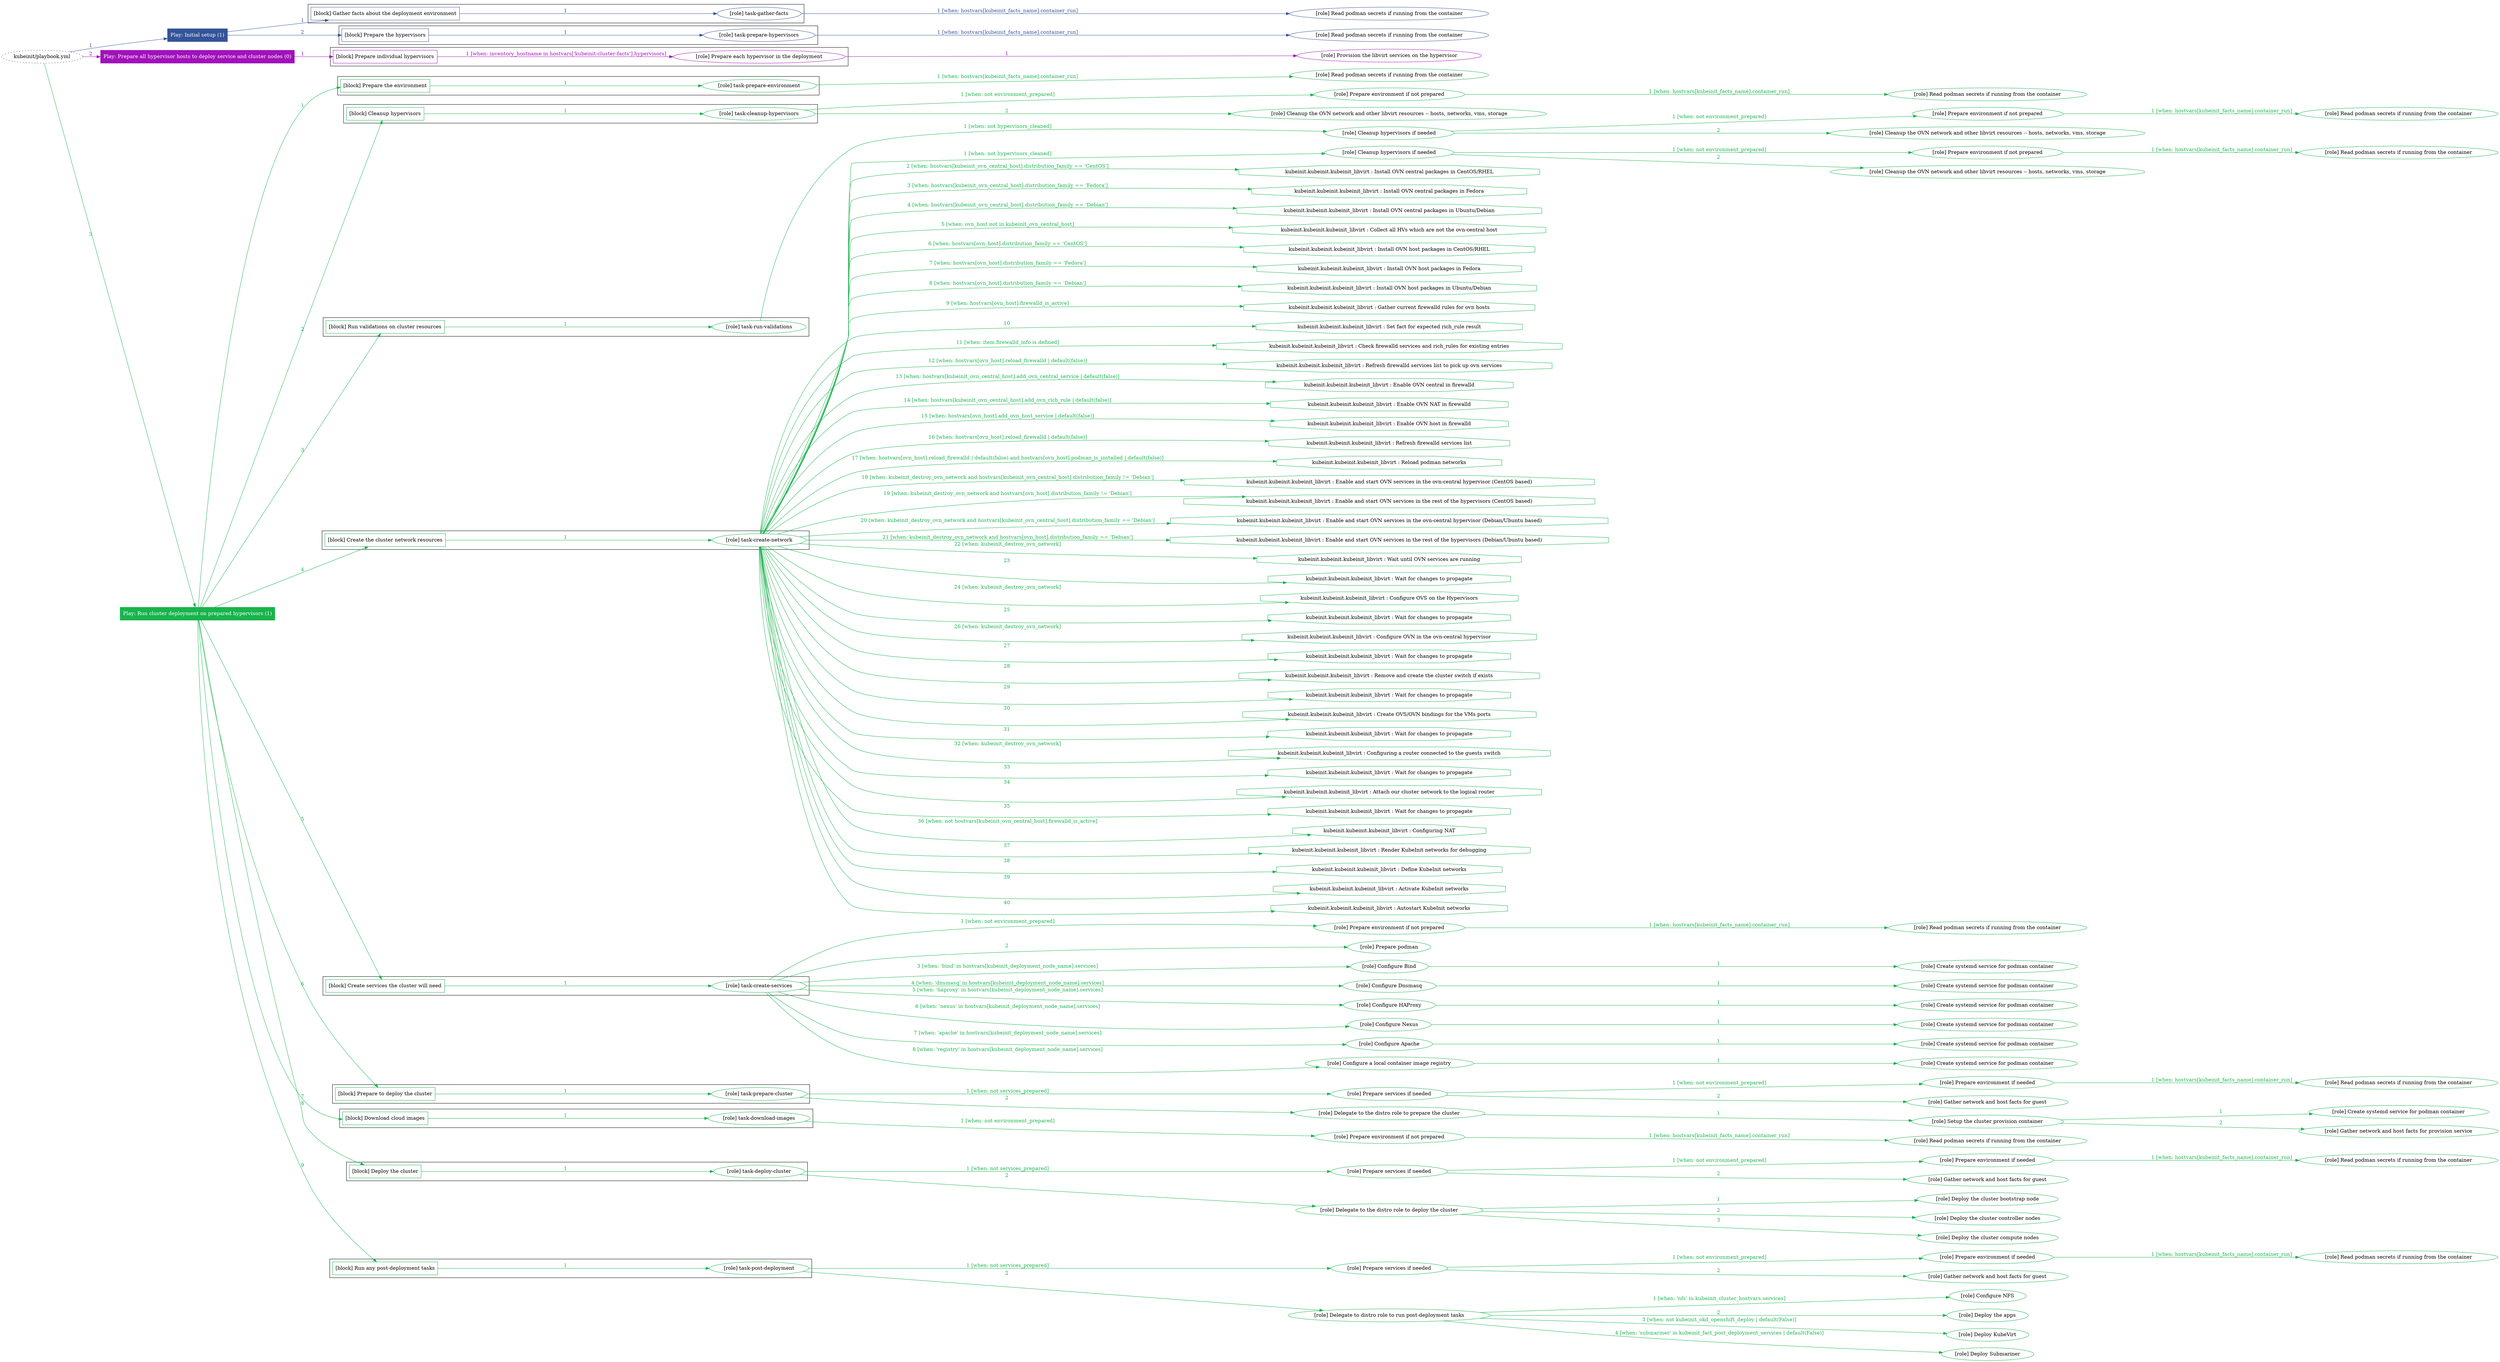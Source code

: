 digraph {
	graph [concentrate=true ordering=in rankdir=LR ratio=fill]
	edge [esep=5 sep=10]
	"kubeinit/playbook.yml" [id=root_node style=dotted]
	play_525cce23 [label="Play: Initial setup (1)" color="#345498" fontcolor="#ffffff" id=play_525cce23 shape=box style=filled tooltip=localhost]
	"kubeinit/playbook.yml" -> play_525cce23 [label="1 " color="#345498" fontcolor="#345498" id=edge_72352a7f labeltooltip="1 " tooltip="1 "]
	subgraph "Read podman secrets if running from the container" {
		role_bd49c0d7 [label="[role] Read podman secrets if running from the container" color="#345498" id=role_bd49c0d7 tooltip="Read podman secrets if running from the container"]
	}
	subgraph "task-gather-facts" {
		role_8d314b58 [label="[role] task-gather-facts" color="#345498" id=role_8d314b58 tooltip="task-gather-facts"]
		role_8d314b58 -> role_bd49c0d7 [label="1 [when: hostvars[kubeinit_facts_name].container_run]" color="#345498" fontcolor="#345498" id=edge_1aefca15 labeltooltip="1 [when: hostvars[kubeinit_facts_name].container_run]" tooltip="1 [when: hostvars[kubeinit_facts_name].container_run]"]
	}
	subgraph "Read podman secrets if running from the container" {
		role_81139a7f [label="[role] Read podman secrets if running from the container" color="#345498" id=role_81139a7f tooltip="Read podman secrets if running from the container"]
	}
	subgraph "task-prepare-hypervisors" {
		role_aabe633f [label="[role] task-prepare-hypervisors" color="#345498" id=role_aabe633f tooltip="task-prepare-hypervisors"]
		role_aabe633f -> role_81139a7f [label="1 [when: hostvars[kubeinit_facts_name].container_run]" color="#345498" fontcolor="#345498" id=edge_3b7934a7 labeltooltip="1 [when: hostvars[kubeinit_facts_name].container_run]" tooltip="1 [when: hostvars[kubeinit_facts_name].container_run]"]
	}
	subgraph "Play: Initial setup (1)" {
		play_525cce23 -> block_a3ddc29b [label=1 color="#345498" fontcolor="#345498" id=edge_fadf79fe labeltooltip=1 tooltip=1]
		subgraph cluster_block_a3ddc29b {
			block_a3ddc29b [label="[block] Gather facts about the deployment environment" color="#345498" id=block_a3ddc29b labeltooltip="Gather facts about the deployment environment" shape=box tooltip="Gather facts about the deployment environment"]
			block_a3ddc29b -> role_8d314b58 [label="1 " color="#345498" fontcolor="#345498" id=edge_49701035 labeltooltip="1 " tooltip="1 "]
		}
		play_525cce23 -> block_739f6bcc [label=2 color="#345498" fontcolor="#345498" id=edge_8db74b17 labeltooltip=2 tooltip=2]
		subgraph cluster_block_739f6bcc {
			block_739f6bcc [label="[block] Prepare the hypervisors" color="#345498" id=block_739f6bcc labeltooltip="Prepare the hypervisors" shape=box tooltip="Prepare the hypervisors"]
			block_739f6bcc -> role_aabe633f [label="1 " color="#345498" fontcolor="#345498" id=edge_f85ef5cb labeltooltip="1 " tooltip="1 "]
		}
	}
	play_47b4b34c [label="Play: Prepare all hypervisor hosts to deploy service and cluster nodes (0)" color="#a012ba" fontcolor="#ffffff" id=play_47b4b34c shape=box style=filled tooltip="Play: Prepare all hypervisor hosts to deploy service and cluster nodes (0)"]
	"kubeinit/playbook.yml" -> play_47b4b34c [label="2 " color="#a012ba" fontcolor="#a012ba" id=edge_94766b13 labeltooltip="2 " tooltip="2 "]
	subgraph "Provision the libvirt services on the hypervisor" {
		role_53ff555d [label="[role] Provision the libvirt services on the hypervisor" color="#a012ba" id=role_53ff555d tooltip="Provision the libvirt services on the hypervisor"]
	}
	subgraph "Prepare each hypervisor in the deployment" {
		role_2742c7de [label="[role] Prepare each hypervisor in the deployment" color="#a012ba" id=role_2742c7de tooltip="Prepare each hypervisor in the deployment"]
		role_2742c7de -> role_53ff555d [label="1 " color="#a012ba" fontcolor="#a012ba" id=edge_b25d3455 labeltooltip="1 " tooltip="1 "]
	}
	subgraph "Play: Prepare all hypervisor hosts to deploy service and cluster nodes (0)" {
		play_47b4b34c -> block_50418e05 [label=1 color="#a012ba" fontcolor="#a012ba" id=edge_6897ed36 labeltooltip=1 tooltip=1]
		subgraph cluster_block_50418e05 {
			block_50418e05 [label="[block] Prepare individual hypervisors" color="#a012ba" id=block_50418e05 labeltooltip="Prepare individual hypervisors" shape=box tooltip="Prepare individual hypervisors"]
			block_50418e05 -> role_2742c7de [label="1 [when: inventory_hostname in hostvars['kubeinit-cluster-facts'].hypervisors]" color="#a012ba" fontcolor="#a012ba" id=edge_0c7c64d6 labeltooltip="1 [when: inventory_hostname in hostvars['kubeinit-cluster-facts'].hypervisors]" tooltip="1 [when: inventory_hostname in hostvars['kubeinit-cluster-facts'].hypervisors]"]
		}
	}
	play_0baa2c85 [label="Play: Run cluster deployment on prepared hypervisors (1)" color="#19b34c" fontcolor="#ffffff" id=play_0baa2c85 shape=box style=filled tooltip=localhost]
	"kubeinit/playbook.yml" -> play_0baa2c85 [label="3 " color="#19b34c" fontcolor="#19b34c" id=edge_0affd53c labeltooltip="3 " tooltip="3 "]
	subgraph "Read podman secrets if running from the container" {
		role_aae78301 [label="[role] Read podman secrets if running from the container" color="#19b34c" id=role_aae78301 tooltip="Read podman secrets if running from the container"]
	}
	subgraph "task-prepare-environment" {
		role_813b547a [label="[role] task-prepare-environment" color="#19b34c" id=role_813b547a tooltip="task-prepare-environment"]
		role_813b547a -> role_aae78301 [label="1 [when: hostvars[kubeinit_facts_name].container_run]" color="#19b34c" fontcolor="#19b34c" id=edge_c059bca9 labeltooltip="1 [when: hostvars[kubeinit_facts_name].container_run]" tooltip="1 [when: hostvars[kubeinit_facts_name].container_run]"]
	}
	subgraph "Read podman secrets if running from the container" {
		role_eacae035 [label="[role] Read podman secrets if running from the container" color="#19b34c" id=role_eacae035 tooltip="Read podman secrets if running from the container"]
	}
	subgraph "Prepare environment if not prepared" {
		role_89bd0981 [label="[role] Prepare environment if not prepared" color="#19b34c" id=role_89bd0981 tooltip="Prepare environment if not prepared"]
		role_89bd0981 -> role_eacae035 [label="1 [when: hostvars[kubeinit_facts_name].container_run]" color="#19b34c" fontcolor="#19b34c" id=edge_4ecb603a labeltooltip="1 [when: hostvars[kubeinit_facts_name].container_run]" tooltip="1 [when: hostvars[kubeinit_facts_name].container_run]"]
	}
	subgraph "Cleanup the OVN network and other libvirt resources -- hosts, networks, vms, storage" {
		role_ccf81e7f [label="[role] Cleanup the OVN network and other libvirt resources -- hosts, networks, vms, storage" color="#19b34c" id=role_ccf81e7f tooltip="Cleanup the OVN network and other libvirt resources -- hosts, networks, vms, storage"]
	}
	subgraph "task-cleanup-hypervisors" {
		role_9ab0ff21 [label="[role] task-cleanup-hypervisors" color="#19b34c" id=role_9ab0ff21 tooltip="task-cleanup-hypervisors"]
		role_9ab0ff21 -> role_89bd0981 [label="1 [when: not environment_prepared]" color="#19b34c" fontcolor="#19b34c" id=edge_ae5a9173 labeltooltip="1 [when: not environment_prepared]" tooltip="1 [when: not environment_prepared]"]
		role_9ab0ff21 -> role_ccf81e7f [label="2 " color="#19b34c" fontcolor="#19b34c" id=edge_6f14ec27 labeltooltip="2 " tooltip="2 "]
	}
	subgraph "Read podman secrets if running from the container" {
		role_a1675d65 [label="[role] Read podman secrets if running from the container" color="#19b34c" id=role_a1675d65 tooltip="Read podman secrets if running from the container"]
	}
	subgraph "Prepare environment if not prepared" {
		role_54da64b5 [label="[role] Prepare environment if not prepared" color="#19b34c" id=role_54da64b5 tooltip="Prepare environment if not prepared"]
		role_54da64b5 -> role_a1675d65 [label="1 [when: hostvars[kubeinit_facts_name].container_run]" color="#19b34c" fontcolor="#19b34c" id=edge_eb2e65b1 labeltooltip="1 [when: hostvars[kubeinit_facts_name].container_run]" tooltip="1 [when: hostvars[kubeinit_facts_name].container_run]"]
	}
	subgraph "Cleanup the OVN network and other libvirt resources -- hosts, networks, vms, storage" {
		role_45af88e8 [label="[role] Cleanup the OVN network and other libvirt resources -- hosts, networks, vms, storage" color="#19b34c" id=role_45af88e8 tooltip="Cleanup the OVN network and other libvirt resources -- hosts, networks, vms, storage"]
	}
	subgraph "Cleanup hypervisors if needed" {
		role_d0f74663 [label="[role] Cleanup hypervisors if needed" color="#19b34c" id=role_d0f74663 tooltip="Cleanup hypervisors if needed"]
		role_d0f74663 -> role_54da64b5 [label="1 [when: not environment_prepared]" color="#19b34c" fontcolor="#19b34c" id=edge_a443a6ed labeltooltip="1 [when: not environment_prepared]" tooltip="1 [when: not environment_prepared]"]
		role_d0f74663 -> role_45af88e8 [label="2 " color="#19b34c" fontcolor="#19b34c" id=edge_c415829e labeltooltip="2 " tooltip="2 "]
	}
	subgraph "task-run-validations" {
		role_3978b5c6 [label="[role] task-run-validations" color="#19b34c" id=role_3978b5c6 tooltip="task-run-validations"]
		role_3978b5c6 -> role_d0f74663 [label="1 [when: not hypervisors_cleaned]" color="#19b34c" fontcolor="#19b34c" id=edge_96278ea7 labeltooltip="1 [when: not hypervisors_cleaned]" tooltip="1 [when: not hypervisors_cleaned]"]
	}
	subgraph "Read podman secrets if running from the container" {
		role_9e37a3f5 [label="[role] Read podman secrets if running from the container" color="#19b34c" id=role_9e37a3f5 tooltip="Read podman secrets if running from the container"]
	}
	subgraph "Prepare environment if not prepared" {
		role_905fe0a9 [label="[role] Prepare environment if not prepared" color="#19b34c" id=role_905fe0a9 tooltip="Prepare environment if not prepared"]
		role_905fe0a9 -> role_9e37a3f5 [label="1 [when: hostvars[kubeinit_facts_name].container_run]" color="#19b34c" fontcolor="#19b34c" id=edge_14f7f238 labeltooltip="1 [when: hostvars[kubeinit_facts_name].container_run]" tooltip="1 [when: hostvars[kubeinit_facts_name].container_run]"]
	}
	subgraph "Cleanup the OVN network and other libvirt resources -- hosts, networks, vms, storage" {
		role_819239e6 [label="[role] Cleanup the OVN network and other libvirt resources -- hosts, networks, vms, storage" color="#19b34c" id=role_819239e6 tooltip="Cleanup the OVN network and other libvirt resources -- hosts, networks, vms, storage"]
	}
	subgraph "Cleanup hypervisors if needed" {
		role_f7449ad1 [label="[role] Cleanup hypervisors if needed" color="#19b34c" id=role_f7449ad1 tooltip="Cleanup hypervisors if needed"]
		role_f7449ad1 -> role_905fe0a9 [label="1 [when: not environment_prepared]" color="#19b34c" fontcolor="#19b34c" id=edge_e8e87569 labeltooltip="1 [when: not environment_prepared]" tooltip="1 [when: not environment_prepared]"]
		role_f7449ad1 -> role_819239e6 [label="2 " color="#19b34c" fontcolor="#19b34c" id=edge_fa25d743 labeltooltip="2 " tooltip="2 "]
	}
	subgraph "task-create-network" {
		role_0d8ffae7 [label="[role] task-create-network" color="#19b34c" id=role_0d8ffae7 tooltip="task-create-network"]
		role_0d8ffae7 -> role_f7449ad1 [label="1 [when: not hypervisors_cleaned]" color="#19b34c" fontcolor="#19b34c" id=edge_505c4c56 labeltooltip="1 [when: not hypervisors_cleaned]" tooltip="1 [when: not hypervisors_cleaned]"]
		task_f145755b [label="kubeinit.kubeinit.kubeinit_libvirt : Install OVN central packages in CentOS/RHEL" color="#19b34c" id=task_f145755b shape=octagon tooltip="kubeinit.kubeinit.kubeinit_libvirt : Install OVN central packages in CentOS/RHEL"]
		role_0d8ffae7 -> task_f145755b [label="2 [when: hostvars[kubeinit_ovn_central_host].distribution_family == 'CentOS']" color="#19b34c" fontcolor="#19b34c" id=edge_7fbfc234 labeltooltip="2 [when: hostvars[kubeinit_ovn_central_host].distribution_family == 'CentOS']" tooltip="2 [when: hostvars[kubeinit_ovn_central_host].distribution_family == 'CentOS']"]
		task_55b869cd [label="kubeinit.kubeinit.kubeinit_libvirt : Install OVN central packages in Fedora" color="#19b34c" id=task_55b869cd shape=octagon tooltip="kubeinit.kubeinit.kubeinit_libvirt : Install OVN central packages in Fedora"]
		role_0d8ffae7 -> task_55b869cd [label="3 [when: hostvars[kubeinit_ovn_central_host].distribution_family == 'Fedora']" color="#19b34c" fontcolor="#19b34c" id=edge_9d12c025 labeltooltip="3 [when: hostvars[kubeinit_ovn_central_host].distribution_family == 'Fedora']" tooltip="3 [when: hostvars[kubeinit_ovn_central_host].distribution_family == 'Fedora']"]
		task_189c93f9 [label="kubeinit.kubeinit.kubeinit_libvirt : Install OVN central packages in Ubuntu/Debian" color="#19b34c" id=task_189c93f9 shape=octagon tooltip="kubeinit.kubeinit.kubeinit_libvirt : Install OVN central packages in Ubuntu/Debian"]
		role_0d8ffae7 -> task_189c93f9 [label="4 [when: hostvars[kubeinit_ovn_central_host].distribution_family == 'Debian']" color="#19b34c" fontcolor="#19b34c" id=edge_84c99f7d labeltooltip="4 [when: hostvars[kubeinit_ovn_central_host].distribution_family == 'Debian']" tooltip="4 [when: hostvars[kubeinit_ovn_central_host].distribution_family == 'Debian']"]
		task_d5bca08b [label="kubeinit.kubeinit.kubeinit_libvirt : Collect all HVs which are not the ovn-central host" color="#19b34c" id=task_d5bca08b shape=octagon tooltip="kubeinit.kubeinit.kubeinit_libvirt : Collect all HVs which are not the ovn-central host"]
		role_0d8ffae7 -> task_d5bca08b [label="5 [when: ovn_host not in kubeinit_ovn_central_host]" color="#19b34c" fontcolor="#19b34c" id=edge_ac3f9eb3 labeltooltip="5 [when: ovn_host not in kubeinit_ovn_central_host]" tooltip="5 [when: ovn_host not in kubeinit_ovn_central_host]"]
		task_be782f1c [label="kubeinit.kubeinit.kubeinit_libvirt : Install OVN host packages in CentOS/RHEL" color="#19b34c" id=task_be782f1c shape=octagon tooltip="kubeinit.kubeinit.kubeinit_libvirt : Install OVN host packages in CentOS/RHEL"]
		role_0d8ffae7 -> task_be782f1c [label="6 [when: hostvars[ovn_host].distribution_family == 'CentOS']" color="#19b34c" fontcolor="#19b34c" id=edge_1533a0ae labeltooltip="6 [when: hostvars[ovn_host].distribution_family == 'CentOS']" tooltip="6 [when: hostvars[ovn_host].distribution_family == 'CentOS']"]
		task_8b0de99c [label="kubeinit.kubeinit.kubeinit_libvirt : Install OVN host packages in Fedora" color="#19b34c" id=task_8b0de99c shape=octagon tooltip="kubeinit.kubeinit.kubeinit_libvirt : Install OVN host packages in Fedora"]
		role_0d8ffae7 -> task_8b0de99c [label="7 [when: hostvars[ovn_host].distribution_family == 'Fedora']" color="#19b34c" fontcolor="#19b34c" id=edge_ad34bc76 labeltooltip="7 [when: hostvars[ovn_host].distribution_family == 'Fedora']" tooltip="7 [when: hostvars[ovn_host].distribution_family == 'Fedora']"]
		task_f904aae9 [label="kubeinit.kubeinit.kubeinit_libvirt : Install OVN host packages in Ubuntu/Debian" color="#19b34c" id=task_f904aae9 shape=octagon tooltip="kubeinit.kubeinit.kubeinit_libvirt : Install OVN host packages in Ubuntu/Debian"]
		role_0d8ffae7 -> task_f904aae9 [label="8 [when: hostvars[ovn_host].distribution_family == 'Debian']" color="#19b34c" fontcolor="#19b34c" id=edge_32ea4c7b labeltooltip="8 [when: hostvars[ovn_host].distribution_family == 'Debian']" tooltip="8 [when: hostvars[ovn_host].distribution_family == 'Debian']"]
		task_01b37a34 [label="kubeinit.kubeinit.kubeinit_libvirt : Gather current firewalld rules for ovn hosts" color="#19b34c" id=task_01b37a34 shape=octagon tooltip="kubeinit.kubeinit.kubeinit_libvirt : Gather current firewalld rules for ovn hosts"]
		role_0d8ffae7 -> task_01b37a34 [label="9 [when: hostvars[ovn_host].firewalld_is_active]" color="#19b34c" fontcolor="#19b34c" id=edge_de0a8c8e labeltooltip="9 [when: hostvars[ovn_host].firewalld_is_active]" tooltip="9 [when: hostvars[ovn_host].firewalld_is_active]"]
		task_2d54d3ce [label="kubeinit.kubeinit.kubeinit_libvirt : Set fact for expected rich_rule result" color="#19b34c" id=task_2d54d3ce shape=octagon tooltip="kubeinit.kubeinit.kubeinit_libvirt : Set fact for expected rich_rule result"]
		role_0d8ffae7 -> task_2d54d3ce [label="10 " color="#19b34c" fontcolor="#19b34c" id=edge_1395565f labeltooltip="10 " tooltip="10 "]
		task_f0c52bf0 [label="kubeinit.kubeinit.kubeinit_libvirt : Check firewalld services and rich_rules for existing entries" color="#19b34c" id=task_f0c52bf0 shape=octagon tooltip="kubeinit.kubeinit.kubeinit_libvirt : Check firewalld services and rich_rules for existing entries"]
		role_0d8ffae7 -> task_f0c52bf0 [label="11 [when: item.firewalld_info is defined]" color="#19b34c" fontcolor="#19b34c" id=edge_291cd3bd labeltooltip="11 [when: item.firewalld_info is defined]" tooltip="11 [when: item.firewalld_info is defined]"]
		task_db82b65d [label="kubeinit.kubeinit.kubeinit_libvirt : Refresh firewalld services list to pick up ovn services" color="#19b34c" id=task_db82b65d shape=octagon tooltip="kubeinit.kubeinit.kubeinit_libvirt : Refresh firewalld services list to pick up ovn services"]
		role_0d8ffae7 -> task_db82b65d [label="12 [when: hostvars[ovn_host].reload_firewalld | default(false)]" color="#19b34c" fontcolor="#19b34c" id=edge_27af2876 labeltooltip="12 [when: hostvars[ovn_host].reload_firewalld | default(false)]" tooltip="12 [when: hostvars[ovn_host].reload_firewalld | default(false)]"]
		task_a533f8cb [label="kubeinit.kubeinit.kubeinit_libvirt : Enable OVN central in firewalld" color="#19b34c" id=task_a533f8cb shape=octagon tooltip="kubeinit.kubeinit.kubeinit_libvirt : Enable OVN central in firewalld"]
		role_0d8ffae7 -> task_a533f8cb [label="13 [when: hostvars[kubeinit_ovn_central_host].add_ovn_central_service | default(false)]" color="#19b34c" fontcolor="#19b34c" id=edge_4815bccc labeltooltip="13 [when: hostvars[kubeinit_ovn_central_host].add_ovn_central_service | default(false)]" tooltip="13 [when: hostvars[kubeinit_ovn_central_host].add_ovn_central_service | default(false)]"]
		task_c1358cf0 [label="kubeinit.kubeinit.kubeinit_libvirt : Enable OVN NAT in firewalld" color="#19b34c" id=task_c1358cf0 shape=octagon tooltip="kubeinit.kubeinit.kubeinit_libvirt : Enable OVN NAT in firewalld"]
		role_0d8ffae7 -> task_c1358cf0 [label="14 [when: hostvars[kubeinit_ovn_central_host].add_ovn_rich_rule | default(false)]" color="#19b34c" fontcolor="#19b34c" id=edge_eada0c2b labeltooltip="14 [when: hostvars[kubeinit_ovn_central_host].add_ovn_rich_rule | default(false)]" tooltip="14 [when: hostvars[kubeinit_ovn_central_host].add_ovn_rich_rule | default(false)]"]
		task_fe2c2101 [label="kubeinit.kubeinit.kubeinit_libvirt : Enable OVN host in firewalld" color="#19b34c" id=task_fe2c2101 shape=octagon tooltip="kubeinit.kubeinit.kubeinit_libvirt : Enable OVN host in firewalld"]
		role_0d8ffae7 -> task_fe2c2101 [label="15 [when: hostvars[ovn_host].add_ovn_host_service | default(false)]" color="#19b34c" fontcolor="#19b34c" id=edge_466dd460 labeltooltip="15 [when: hostvars[ovn_host].add_ovn_host_service | default(false)]" tooltip="15 [when: hostvars[ovn_host].add_ovn_host_service | default(false)]"]
		task_6ef4a1d0 [label="kubeinit.kubeinit.kubeinit_libvirt : Refresh firewalld services list" color="#19b34c" id=task_6ef4a1d0 shape=octagon tooltip="kubeinit.kubeinit.kubeinit_libvirt : Refresh firewalld services list"]
		role_0d8ffae7 -> task_6ef4a1d0 [label="16 [when: hostvars[ovn_host].reload_firewalld | default(false)]" color="#19b34c" fontcolor="#19b34c" id=edge_e421aba4 labeltooltip="16 [when: hostvars[ovn_host].reload_firewalld | default(false)]" tooltip="16 [when: hostvars[ovn_host].reload_firewalld | default(false)]"]
		task_9bd7a321 [label="kubeinit.kubeinit.kubeinit_libvirt : Reload podman networks" color="#19b34c" id=task_9bd7a321 shape=octagon tooltip="kubeinit.kubeinit.kubeinit_libvirt : Reload podman networks"]
		role_0d8ffae7 -> task_9bd7a321 [label="17 [when: hostvars[ovn_host].reload_firewalld | default(false) and hostvars[ovn_host].podman_is_installed | default(false)]" color="#19b34c" fontcolor="#19b34c" id=edge_a2e0a8ce labeltooltip="17 [when: hostvars[ovn_host].reload_firewalld | default(false) and hostvars[ovn_host].podman_is_installed | default(false)]" tooltip="17 [when: hostvars[ovn_host].reload_firewalld | default(false) and hostvars[ovn_host].podman_is_installed | default(false)]"]
		task_26b5926e [label="kubeinit.kubeinit.kubeinit_libvirt : Enable and start OVN services in the ovn-central hypervisor (CentOS based)" color="#19b34c" id=task_26b5926e shape=octagon tooltip="kubeinit.kubeinit.kubeinit_libvirt : Enable and start OVN services in the ovn-central hypervisor (CentOS based)"]
		role_0d8ffae7 -> task_26b5926e [label="18 [when: kubeinit_destroy_ovn_network and hostvars[kubeinit_ovn_central_host].distribution_family != 'Debian']" color="#19b34c" fontcolor="#19b34c" id=edge_89861e5f labeltooltip="18 [when: kubeinit_destroy_ovn_network and hostvars[kubeinit_ovn_central_host].distribution_family != 'Debian']" tooltip="18 [when: kubeinit_destroy_ovn_network and hostvars[kubeinit_ovn_central_host].distribution_family != 'Debian']"]
		task_ce33e614 [label="kubeinit.kubeinit.kubeinit_libvirt : Enable and start OVN services in the rest of the hypervisors (CentOS based)" color="#19b34c" id=task_ce33e614 shape=octagon tooltip="kubeinit.kubeinit.kubeinit_libvirt : Enable and start OVN services in the rest of the hypervisors (CentOS based)"]
		role_0d8ffae7 -> task_ce33e614 [label="19 [when: kubeinit_destroy_ovn_network and hostvars[ovn_host].distribution_family != 'Debian']" color="#19b34c" fontcolor="#19b34c" id=edge_5bea5ea4 labeltooltip="19 [when: kubeinit_destroy_ovn_network and hostvars[ovn_host].distribution_family != 'Debian']" tooltip="19 [when: kubeinit_destroy_ovn_network and hostvars[ovn_host].distribution_family != 'Debian']"]
		task_f8a6e251 [label="kubeinit.kubeinit.kubeinit_libvirt : Enable and start OVN services in the ovn-central hypervisor (Debian/Ubuntu based)" color="#19b34c" id=task_f8a6e251 shape=octagon tooltip="kubeinit.kubeinit.kubeinit_libvirt : Enable and start OVN services in the ovn-central hypervisor (Debian/Ubuntu based)"]
		role_0d8ffae7 -> task_f8a6e251 [label="20 [when: kubeinit_destroy_ovn_network and hostvars[kubeinit_ovn_central_host].distribution_family == 'Debian']" color="#19b34c" fontcolor="#19b34c" id=edge_158ab40b labeltooltip="20 [when: kubeinit_destroy_ovn_network and hostvars[kubeinit_ovn_central_host].distribution_family == 'Debian']" tooltip="20 [when: kubeinit_destroy_ovn_network and hostvars[kubeinit_ovn_central_host].distribution_family == 'Debian']"]
		task_8c6e5194 [label="kubeinit.kubeinit.kubeinit_libvirt : Enable and start OVN services in the rest of the hypervisors (Debian/Ubuntu based)" color="#19b34c" id=task_8c6e5194 shape=octagon tooltip="kubeinit.kubeinit.kubeinit_libvirt : Enable and start OVN services in the rest of the hypervisors (Debian/Ubuntu based)"]
		role_0d8ffae7 -> task_8c6e5194 [label="21 [when: kubeinit_destroy_ovn_network and hostvars[ovn_host].distribution_family == 'Debian']" color="#19b34c" fontcolor="#19b34c" id=edge_00a1d3fe labeltooltip="21 [when: kubeinit_destroy_ovn_network and hostvars[ovn_host].distribution_family == 'Debian']" tooltip="21 [when: kubeinit_destroy_ovn_network and hostvars[ovn_host].distribution_family == 'Debian']"]
		task_e353ee25 [label="kubeinit.kubeinit.kubeinit_libvirt : Wait until OVN services are running" color="#19b34c" id=task_e353ee25 shape=octagon tooltip="kubeinit.kubeinit.kubeinit_libvirt : Wait until OVN services are running"]
		role_0d8ffae7 -> task_e353ee25 [label="22 [when: kubeinit_destroy_ovn_network]" color="#19b34c" fontcolor="#19b34c" id=edge_3a0f17a4 labeltooltip="22 [when: kubeinit_destroy_ovn_network]" tooltip="22 [when: kubeinit_destroy_ovn_network]"]
		task_7dd39800 [label="kubeinit.kubeinit.kubeinit_libvirt : Wait for changes to propagate" color="#19b34c" id=task_7dd39800 shape=octagon tooltip="kubeinit.kubeinit.kubeinit_libvirt : Wait for changes to propagate"]
		role_0d8ffae7 -> task_7dd39800 [label="23 " color="#19b34c" fontcolor="#19b34c" id=edge_e12c2311 labeltooltip="23 " tooltip="23 "]
		task_04a330c3 [label="kubeinit.kubeinit.kubeinit_libvirt : Configure OVS on the Hypervisors" color="#19b34c" id=task_04a330c3 shape=octagon tooltip="kubeinit.kubeinit.kubeinit_libvirt : Configure OVS on the Hypervisors"]
		role_0d8ffae7 -> task_04a330c3 [label="24 [when: kubeinit_destroy_ovn_network]" color="#19b34c" fontcolor="#19b34c" id=edge_a8b17d95 labeltooltip="24 [when: kubeinit_destroy_ovn_network]" tooltip="24 [when: kubeinit_destroy_ovn_network]"]
		task_3ec6ef72 [label="kubeinit.kubeinit.kubeinit_libvirt : Wait for changes to propagate" color="#19b34c" id=task_3ec6ef72 shape=octagon tooltip="kubeinit.kubeinit.kubeinit_libvirt : Wait for changes to propagate"]
		role_0d8ffae7 -> task_3ec6ef72 [label="25 " color="#19b34c" fontcolor="#19b34c" id=edge_15c91c88 labeltooltip="25 " tooltip="25 "]
		task_de606a9a [label="kubeinit.kubeinit.kubeinit_libvirt : Configure OVN in the ovn-central hypervisor" color="#19b34c" id=task_de606a9a shape=octagon tooltip="kubeinit.kubeinit.kubeinit_libvirt : Configure OVN in the ovn-central hypervisor"]
		role_0d8ffae7 -> task_de606a9a [label="26 [when: kubeinit_destroy_ovn_network]" color="#19b34c" fontcolor="#19b34c" id=edge_2af63888 labeltooltip="26 [when: kubeinit_destroy_ovn_network]" tooltip="26 [when: kubeinit_destroy_ovn_network]"]
		task_10a45725 [label="kubeinit.kubeinit.kubeinit_libvirt : Wait for changes to propagate" color="#19b34c" id=task_10a45725 shape=octagon tooltip="kubeinit.kubeinit.kubeinit_libvirt : Wait for changes to propagate"]
		role_0d8ffae7 -> task_10a45725 [label="27 " color="#19b34c" fontcolor="#19b34c" id=edge_2f5c46ea labeltooltip="27 " tooltip="27 "]
		task_d0874baf [label="kubeinit.kubeinit.kubeinit_libvirt : Remove and create the cluster switch if exists" color="#19b34c" id=task_d0874baf shape=octagon tooltip="kubeinit.kubeinit.kubeinit_libvirt : Remove and create the cluster switch if exists"]
		role_0d8ffae7 -> task_d0874baf [label="28 " color="#19b34c" fontcolor="#19b34c" id=edge_88387968 labeltooltip="28 " tooltip="28 "]
		task_befab2be [label="kubeinit.kubeinit.kubeinit_libvirt : Wait for changes to propagate" color="#19b34c" id=task_befab2be shape=octagon tooltip="kubeinit.kubeinit.kubeinit_libvirt : Wait for changes to propagate"]
		role_0d8ffae7 -> task_befab2be [label="29 " color="#19b34c" fontcolor="#19b34c" id=edge_f2f3dcce labeltooltip="29 " tooltip="29 "]
		task_e7c90fe6 [label="kubeinit.kubeinit.kubeinit_libvirt : Create OVS/OVN bindings for the VMs ports" color="#19b34c" id=task_e7c90fe6 shape=octagon tooltip="kubeinit.kubeinit.kubeinit_libvirt : Create OVS/OVN bindings for the VMs ports"]
		role_0d8ffae7 -> task_e7c90fe6 [label="30 " color="#19b34c" fontcolor="#19b34c" id=edge_f58dbf53 labeltooltip="30 " tooltip="30 "]
		task_ee7237c2 [label="kubeinit.kubeinit.kubeinit_libvirt : Wait for changes to propagate" color="#19b34c" id=task_ee7237c2 shape=octagon tooltip="kubeinit.kubeinit.kubeinit_libvirt : Wait for changes to propagate"]
		role_0d8ffae7 -> task_ee7237c2 [label="31 " color="#19b34c" fontcolor="#19b34c" id=edge_36c0ffa0 labeltooltip="31 " tooltip="31 "]
		task_4cc2eb55 [label="kubeinit.kubeinit.kubeinit_libvirt : Configuring a router connected to the guests switch" color="#19b34c" id=task_4cc2eb55 shape=octagon tooltip="kubeinit.kubeinit.kubeinit_libvirt : Configuring a router connected to the guests switch"]
		role_0d8ffae7 -> task_4cc2eb55 [label="32 [when: kubeinit_destroy_ovn_network]" color="#19b34c" fontcolor="#19b34c" id=edge_8b134808 labeltooltip="32 [when: kubeinit_destroy_ovn_network]" tooltip="32 [when: kubeinit_destroy_ovn_network]"]
		task_6a5655e8 [label="kubeinit.kubeinit.kubeinit_libvirt : Wait for changes to propagate" color="#19b34c" id=task_6a5655e8 shape=octagon tooltip="kubeinit.kubeinit.kubeinit_libvirt : Wait for changes to propagate"]
		role_0d8ffae7 -> task_6a5655e8 [label="33 " color="#19b34c" fontcolor="#19b34c" id=edge_cd364e0d labeltooltip="33 " tooltip="33 "]
		task_ad5ef19a [label="kubeinit.kubeinit.kubeinit_libvirt : Attach our cluster network to the logical router" color="#19b34c" id=task_ad5ef19a shape=octagon tooltip="kubeinit.kubeinit.kubeinit_libvirt : Attach our cluster network to the logical router"]
		role_0d8ffae7 -> task_ad5ef19a [label="34 " color="#19b34c" fontcolor="#19b34c" id=edge_f66fef04 labeltooltip="34 " tooltip="34 "]
		task_ee1f9073 [label="kubeinit.kubeinit.kubeinit_libvirt : Wait for changes to propagate" color="#19b34c" id=task_ee1f9073 shape=octagon tooltip="kubeinit.kubeinit.kubeinit_libvirt : Wait for changes to propagate"]
		role_0d8ffae7 -> task_ee1f9073 [label="35 " color="#19b34c" fontcolor="#19b34c" id=edge_461b7bcd labeltooltip="35 " tooltip="35 "]
		task_cf32996b [label="kubeinit.kubeinit.kubeinit_libvirt : Configuring NAT" color="#19b34c" id=task_cf32996b shape=octagon tooltip="kubeinit.kubeinit.kubeinit_libvirt : Configuring NAT"]
		role_0d8ffae7 -> task_cf32996b [label="36 [when: not hostvars[kubeinit_ovn_central_host].firewalld_is_active]" color="#19b34c" fontcolor="#19b34c" id=edge_f5efdfe0 labeltooltip="36 [when: not hostvars[kubeinit_ovn_central_host].firewalld_is_active]" tooltip="36 [when: not hostvars[kubeinit_ovn_central_host].firewalld_is_active]"]
		task_93958e23 [label="kubeinit.kubeinit.kubeinit_libvirt : Render KubeInit networks for debugging" color="#19b34c" id=task_93958e23 shape=octagon tooltip="kubeinit.kubeinit.kubeinit_libvirt : Render KubeInit networks for debugging"]
		role_0d8ffae7 -> task_93958e23 [label="37 " color="#19b34c" fontcolor="#19b34c" id=edge_ff37c581 labeltooltip="37 " tooltip="37 "]
		task_8572825f [label="kubeinit.kubeinit.kubeinit_libvirt : Define KubeInit networks" color="#19b34c" id=task_8572825f shape=octagon tooltip="kubeinit.kubeinit.kubeinit_libvirt : Define KubeInit networks"]
		role_0d8ffae7 -> task_8572825f [label="38 " color="#19b34c" fontcolor="#19b34c" id=edge_9de5f741 labeltooltip="38 " tooltip="38 "]
		task_217a71f4 [label="kubeinit.kubeinit.kubeinit_libvirt : Activate KubeInit networks" color="#19b34c" id=task_217a71f4 shape=octagon tooltip="kubeinit.kubeinit.kubeinit_libvirt : Activate KubeInit networks"]
		role_0d8ffae7 -> task_217a71f4 [label="39 " color="#19b34c" fontcolor="#19b34c" id=edge_b5a50aae labeltooltip="39 " tooltip="39 "]
		task_9eb830f0 [label="kubeinit.kubeinit.kubeinit_libvirt : Autostart KubeInit networks" color="#19b34c" id=task_9eb830f0 shape=octagon tooltip="kubeinit.kubeinit.kubeinit_libvirt : Autostart KubeInit networks"]
		role_0d8ffae7 -> task_9eb830f0 [label="40 " color="#19b34c" fontcolor="#19b34c" id=edge_273431c0 labeltooltip="40 " tooltip="40 "]
	}
	subgraph "Read podman secrets if running from the container" {
		role_9f22f4e8 [label="[role] Read podman secrets if running from the container" color="#19b34c" id=role_9f22f4e8 tooltip="Read podman secrets if running from the container"]
	}
	subgraph "Prepare environment if not prepared" {
		role_75a2f974 [label="[role] Prepare environment if not prepared" color="#19b34c" id=role_75a2f974 tooltip="Prepare environment if not prepared"]
		role_75a2f974 -> role_9f22f4e8 [label="1 [when: hostvars[kubeinit_facts_name].container_run]" color="#19b34c" fontcolor="#19b34c" id=edge_deb60c12 labeltooltip="1 [when: hostvars[kubeinit_facts_name].container_run]" tooltip="1 [when: hostvars[kubeinit_facts_name].container_run]"]
	}
	subgraph "Prepare podman" {
		role_206c9b91 [label="[role] Prepare podman" color="#19b34c" id=role_206c9b91 tooltip="Prepare podman"]
	}
	subgraph "Create systemd service for podman container" {
		role_f4dbb037 [label="[role] Create systemd service for podman container" color="#19b34c" id=role_f4dbb037 tooltip="Create systemd service for podman container"]
	}
	subgraph "Configure Bind" {
		role_dca2ee73 [label="[role] Configure Bind" color="#19b34c" id=role_dca2ee73 tooltip="Configure Bind"]
		role_dca2ee73 -> role_f4dbb037 [label="1 " color="#19b34c" fontcolor="#19b34c" id=edge_4ce420f7 labeltooltip="1 " tooltip="1 "]
	}
	subgraph "Create systemd service for podman container" {
		role_fa0517f8 [label="[role] Create systemd service for podman container" color="#19b34c" id=role_fa0517f8 tooltip="Create systemd service for podman container"]
	}
	subgraph "Configure Dnsmasq" {
		role_e5c30cb0 [label="[role] Configure Dnsmasq" color="#19b34c" id=role_e5c30cb0 tooltip="Configure Dnsmasq"]
		role_e5c30cb0 -> role_fa0517f8 [label="1 " color="#19b34c" fontcolor="#19b34c" id=edge_1b168eaf labeltooltip="1 " tooltip="1 "]
	}
	subgraph "Create systemd service for podman container" {
		role_c9accb7e [label="[role] Create systemd service for podman container" color="#19b34c" id=role_c9accb7e tooltip="Create systemd service for podman container"]
	}
	subgraph "Configure HAProxy" {
		role_4a3786f6 [label="[role] Configure HAProxy" color="#19b34c" id=role_4a3786f6 tooltip="Configure HAProxy"]
		role_4a3786f6 -> role_c9accb7e [label="1 " color="#19b34c" fontcolor="#19b34c" id=edge_9776d0c3 labeltooltip="1 " tooltip="1 "]
	}
	subgraph "Create systemd service for podman container" {
		role_68777b9f [label="[role] Create systemd service for podman container" color="#19b34c" id=role_68777b9f tooltip="Create systemd service for podman container"]
	}
	subgraph "Configure Nexus" {
		role_0c848de4 [label="[role] Configure Nexus" color="#19b34c" id=role_0c848de4 tooltip="Configure Nexus"]
		role_0c848de4 -> role_68777b9f [label="1 " color="#19b34c" fontcolor="#19b34c" id=edge_9030307a labeltooltip="1 " tooltip="1 "]
	}
	subgraph "Create systemd service for podman container" {
		role_4dad647e [label="[role] Create systemd service for podman container" color="#19b34c" id=role_4dad647e tooltip="Create systemd service for podman container"]
	}
	subgraph "Configure Apache" {
		role_3af01774 [label="[role] Configure Apache" color="#19b34c" id=role_3af01774 tooltip="Configure Apache"]
		role_3af01774 -> role_4dad647e [label="1 " color="#19b34c" fontcolor="#19b34c" id=edge_2f3411ce labeltooltip="1 " tooltip="1 "]
	}
	subgraph "Create systemd service for podman container" {
		role_86cc9700 [label="[role] Create systemd service for podman container" color="#19b34c" id=role_86cc9700 tooltip="Create systemd service for podman container"]
	}
	subgraph "Configure a local container image registry" {
		role_ba744035 [label="[role] Configure a local container image registry" color="#19b34c" id=role_ba744035 tooltip="Configure a local container image registry"]
		role_ba744035 -> role_86cc9700 [label="1 " color="#19b34c" fontcolor="#19b34c" id=edge_c69ba51f labeltooltip="1 " tooltip="1 "]
	}
	subgraph "task-create-services" {
		role_5d46eebc [label="[role] task-create-services" color="#19b34c" id=role_5d46eebc tooltip="task-create-services"]
		role_5d46eebc -> role_75a2f974 [label="1 [when: not environment_prepared]" color="#19b34c" fontcolor="#19b34c" id=edge_87949543 labeltooltip="1 [when: not environment_prepared]" tooltip="1 [when: not environment_prepared]"]
		role_5d46eebc -> role_206c9b91 [label="2 " color="#19b34c" fontcolor="#19b34c" id=edge_b633b444 labeltooltip="2 " tooltip="2 "]
		role_5d46eebc -> role_dca2ee73 [label="3 [when: 'bind' in hostvars[kubeinit_deployment_node_name].services]" color="#19b34c" fontcolor="#19b34c" id=edge_55194e02 labeltooltip="3 [when: 'bind' in hostvars[kubeinit_deployment_node_name].services]" tooltip="3 [when: 'bind' in hostvars[kubeinit_deployment_node_name].services]"]
		role_5d46eebc -> role_e5c30cb0 [label="4 [when: 'dnsmasq' in hostvars[kubeinit_deployment_node_name].services]" color="#19b34c" fontcolor="#19b34c" id=edge_9cc9080c labeltooltip="4 [when: 'dnsmasq' in hostvars[kubeinit_deployment_node_name].services]" tooltip="4 [when: 'dnsmasq' in hostvars[kubeinit_deployment_node_name].services]"]
		role_5d46eebc -> role_4a3786f6 [label="5 [when: 'haproxy' in hostvars[kubeinit_deployment_node_name].services]" color="#19b34c" fontcolor="#19b34c" id=edge_90847df8 labeltooltip="5 [when: 'haproxy' in hostvars[kubeinit_deployment_node_name].services]" tooltip="5 [when: 'haproxy' in hostvars[kubeinit_deployment_node_name].services]"]
		role_5d46eebc -> role_0c848de4 [label="6 [when: 'nexus' in hostvars[kubeinit_deployment_node_name].services]" color="#19b34c" fontcolor="#19b34c" id=edge_bcdc2e6b labeltooltip="6 [when: 'nexus' in hostvars[kubeinit_deployment_node_name].services]" tooltip="6 [when: 'nexus' in hostvars[kubeinit_deployment_node_name].services]"]
		role_5d46eebc -> role_3af01774 [label="7 [when: 'apache' in hostvars[kubeinit_deployment_node_name].services]" color="#19b34c" fontcolor="#19b34c" id=edge_d5502eb5 labeltooltip="7 [when: 'apache' in hostvars[kubeinit_deployment_node_name].services]" tooltip="7 [when: 'apache' in hostvars[kubeinit_deployment_node_name].services]"]
		role_5d46eebc -> role_ba744035 [label="8 [when: 'registry' in hostvars[kubeinit_deployment_node_name].services]" color="#19b34c" fontcolor="#19b34c" id=edge_92e85f49 labeltooltip="8 [when: 'registry' in hostvars[kubeinit_deployment_node_name].services]" tooltip="8 [when: 'registry' in hostvars[kubeinit_deployment_node_name].services]"]
	}
	subgraph "Read podman secrets if running from the container" {
		role_fc32335d [label="[role] Read podman secrets if running from the container" color="#19b34c" id=role_fc32335d tooltip="Read podman secrets if running from the container"]
	}
	subgraph "Prepare environment if needed" {
		role_62420354 [label="[role] Prepare environment if needed" color="#19b34c" id=role_62420354 tooltip="Prepare environment if needed"]
		role_62420354 -> role_fc32335d [label="1 [when: hostvars[kubeinit_facts_name].container_run]" color="#19b34c" fontcolor="#19b34c" id=edge_93bfbecd labeltooltip="1 [when: hostvars[kubeinit_facts_name].container_run]" tooltip="1 [when: hostvars[kubeinit_facts_name].container_run]"]
	}
	subgraph "Gather network and host facts for guest" {
		role_e4404c8e [label="[role] Gather network and host facts for guest" color="#19b34c" id=role_e4404c8e tooltip="Gather network and host facts for guest"]
	}
	subgraph "Prepare services if needed" {
		role_90e59d30 [label="[role] Prepare services if needed" color="#19b34c" id=role_90e59d30 tooltip="Prepare services if needed"]
		role_90e59d30 -> role_62420354 [label="1 [when: not environment_prepared]" color="#19b34c" fontcolor="#19b34c" id=edge_8bb0b5aa labeltooltip="1 [when: not environment_prepared]" tooltip="1 [when: not environment_prepared]"]
		role_90e59d30 -> role_e4404c8e [label="2 " color="#19b34c" fontcolor="#19b34c" id=edge_947a8f9b labeltooltip="2 " tooltip="2 "]
	}
	subgraph "Create systemd service for podman container" {
		role_59541912 [label="[role] Create systemd service for podman container" color="#19b34c" id=role_59541912 tooltip="Create systemd service for podman container"]
	}
	subgraph "Gather network and host facts for provision service" {
		role_33a4598b [label="[role] Gather network and host facts for provision service" color="#19b34c" id=role_33a4598b tooltip="Gather network and host facts for provision service"]
	}
	subgraph "Setup the cluster provision container" {
		role_6c600eed [label="[role] Setup the cluster provision container" color="#19b34c" id=role_6c600eed tooltip="Setup the cluster provision container"]
		role_6c600eed -> role_59541912 [label="1 " color="#19b34c" fontcolor="#19b34c" id=edge_63232b2f labeltooltip="1 " tooltip="1 "]
		role_6c600eed -> role_33a4598b [label="2 " color="#19b34c" fontcolor="#19b34c" id=edge_0bc49d78 labeltooltip="2 " tooltip="2 "]
	}
	subgraph "Delegate to the distro role to prepare the cluster" {
		role_f2e127a8 [label="[role] Delegate to the distro role to prepare the cluster" color="#19b34c" id=role_f2e127a8 tooltip="Delegate to the distro role to prepare the cluster"]
		role_f2e127a8 -> role_6c600eed [label="1 " color="#19b34c" fontcolor="#19b34c" id=edge_cb6f42eb labeltooltip="1 " tooltip="1 "]
	}
	subgraph "task-prepare-cluster" {
		role_9a20df51 [label="[role] task-prepare-cluster" color="#19b34c" id=role_9a20df51 tooltip="task-prepare-cluster"]
		role_9a20df51 -> role_90e59d30 [label="1 [when: not services_prepared]" color="#19b34c" fontcolor="#19b34c" id=edge_9e2b458a labeltooltip="1 [when: not services_prepared]" tooltip="1 [when: not services_prepared]"]
		role_9a20df51 -> role_f2e127a8 [label="2 " color="#19b34c" fontcolor="#19b34c" id=edge_1665f6db labeltooltip="2 " tooltip="2 "]
	}
	subgraph "Read podman secrets if running from the container" {
		role_ef52c972 [label="[role] Read podman secrets if running from the container" color="#19b34c" id=role_ef52c972 tooltip="Read podman secrets if running from the container"]
	}
	subgraph "Prepare environment if not prepared" {
		role_919d5b2a [label="[role] Prepare environment if not prepared" color="#19b34c" id=role_919d5b2a tooltip="Prepare environment if not prepared"]
		role_919d5b2a -> role_ef52c972 [label="1 [when: hostvars[kubeinit_facts_name].container_run]" color="#19b34c" fontcolor="#19b34c" id=edge_cb4feeda labeltooltip="1 [when: hostvars[kubeinit_facts_name].container_run]" tooltip="1 [when: hostvars[kubeinit_facts_name].container_run]"]
	}
	subgraph "task-download-images" {
		role_f48ba326 [label="[role] task-download-images" color="#19b34c" id=role_f48ba326 tooltip="task-download-images"]
		role_f48ba326 -> role_919d5b2a [label="1 [when: not environment_prepared]" color="#19b34c" fontcolor="#19b34c" id=edge_bf65ce54 labeltooltip="1 [when: not environment_prepared]" tooltip="1 [when: not environment_prepared]"]
	}
	subgraph "Read podman secrets if running from the container" {
		role_ddf0e441 [label="[role] Read podman secrets if running from the container" color="#19b34c" id=role_ddf0e441 tooltip="Read podman secrets if running from the container"]
	}
	subgraph "Prepare environment if needed" {
		role_67978218 [label="[role] Prepare environment if needed" color="#19b34c" id=role_67978218 tooltip="Prepare environment if needed"]
		role_67978218 -> role_ddf0e441 [label="1 [when: hostvars[kubeinit_facts_name].container_run]" color="#19b34c" fontcolor="#19b34c" id=edge_226a0f03 labeltooltip="1 [when: hostvars[kubeinit_facts_name].container_run]" tooltip="1 [when: hostvars[kubeinit_facts_name].container_run]"]
	}
	subgraph "Gather network and host facts for guest" {
		role_5891c239 [label="[role] Gather network and host facts for guest" color="#19b34c" id=role_5891c239 tooltip="Gather network and host facts for guest"]
	}
	subgraph "Prepare services if needed" {
		role_2d20975f [label="[role] Prepare services if needed" color="#19b34c" id=role_2d20975f tooltip="Prepare services if needed"]
		role_2d20975f -> role_67978218 [label="1 [when: not environment_prepared]" color="#19b34c" fontcolor="#19b34c" id=edge_33980040 labeltooltip="1 [when: not environment_prepared]" tooltip="1 [when: not environment_prepared]"]
		role_2d20975f -> role_5891c239 [label="2 " color="#19b34c" fontcolor="#19b34c" id=edge_29b0cb64 labeltooltip="2 " tooltip="2 "]
	}
	subgraph "Deploy the cluster bootstrap node" {
		role_00fedd46 [label="[role] Deploy the cluster bootstrap node" color="#19b34c" id=role_00fedd46 tooltip="Deploy the cluster bootstrap node"]
	}
	subgraph "Deploy the cluster controller nodes" {
		role_c046a55b [label="[role] Deploy the cluster controller nodes" color="#19b34c" id=role_c046a55b tooltip="Deploy the cluster controller nodes"]
	}
	subgraph "Deploy the cluster compute nodes" {
		role_57988389 [label="[role] Deploy the cluster compute nodes" color="#19b34c" id=role_57988389 tooltip="Deploy the cluster compute nodes"]
	}
	subgraph "Delegate to the distro role to deploy the cluster" {
		role_a7b7c132 [label="[role] Delegate to the distro role to deploy the cluster" color="#19b34c" id=role_a7b7c132 tooltip="Delegate to the distro role to deploy the cluster"]
		role_a7b7c132 -> role_00fedd46 [label="1 " color="#19b34c" fontcolor="#19b34c" id=edge_a0ef15fc labeltooltip="1 " tooltip="1 "]
		role_a7b7c132 -> role_c046a55b [label="2 " color="#19b34c" fontcolor="#19b34c" id=edge_1301fff5 labeltooltip="2 " tooltip="2 "]
		role_a7b7c132 -> role_57988389 [label="3 " color="#19b34c" fontcolor="#19b34c" id=edge_803f78e2 labeltooltip="3 " tooltip="3 "]
	}
	subgraph "task-deploy-cluster" {
		role_1d43e934 [label="[role] task-deploy-cluster" color="#19b34c" id=role_1d43e934 tooltip="task-deploy-cluster"]
		role_1d43e934 -> role_2d20975f [label="1 [when: not services_prepared]" color="#19b34c" fontcolor="#19b34c" id=edge_830e2bb0 labeltooltip="1 [when: not services_prepared]" tooltip="1 [when: not services_prepared]"]
		role_1d43e934 -> role_a7b7c132 [label="2 " color="#19b34c" fontcolor="#19b34c" id=edge_c34bb2d0 labeltooltip="2 " tooltip="2 "]
	}
	subgraph "Read podman secrets if running from the container" {
		role_e47f791d [label="[role] Read podman secrets if running from the container" color="#19b34c" id=role_e47f791d tooltip="Read podman secrets if running from the container"]
	}
	subgraph "Prepare environment if needed" {
		role_d0d3aa57 [label="[role] Prepare environment if needed" color="#19b34c" id=role_d0d3aa57 tooltip="Prepare environment if needed"]
		role_d0d3aa57 -> role_e47f791d [label="1 [when: hostvars[kubeinit_facts_name].container_run]" color="#19b34c" fontcolor="#19b34c" id=edge_c7896028 labeltooltip="1 [when: hostvars[kubeinit_facts_name].container_run]" tooltip="1 [when: hostvars[kubeinit_facts_name].container_run]"]
	}
	subgraph "Gather network and host facts for guest" {
		role_1dcf988a [label="[role] Gather network and host facts for guest" color="#19b34c" id=role_1dcf988a tooltip="Gather network and host facts for guest"]
	}
	subgraph "Prepare services if needed" {
		role_6f919d4f [label="[role] Prepare services if needed" color="#19b34c" id=role_6f919d4f tooltip="Prepare services if needed"]
		role_6f919d4f -> role_d0d3aa57 [label="1 [when: not environment_prepared]" color="#19b34c" fontcolor="#19b34c" id=edge_f0509e7a labeltooltip="1 [when: not environment_prepared]" tooltip="1 [when: not environment_prepared]"]
		role_6f919d4f -> role_1dcf988a [label="2 " color="#19b34c" fontcolor="#19b34c" id=edge_189ebd67 labeltooltip="2 " tooltip="2 "]
	}
	subgraph "Configure NFS" {
		role_99dd576e [label="[role] Configure NFS" color="#19b34c" id=role_99dd576e tooltip="Configure NFS"]
	}
	subgraph "Deploy the apps" {
		role_325906ca [label="[role] Deploy the apps" color="#19b34c" id=role_325906ca tooltip="Deploy the apps"]
	}
	subgraph "Deploy KubeVirt" {
		role_7c73eddb [label="[role] Deploy KubeVirt" color="#19b34c" id=role_7c73eddb tooltip="Deploy KubeVirt"]
	}
	subgraph "Deploy Submariner" {
		role_4b05c7c6 [label="[role] Deploy Submariner" color="#19b34c" id=role_4b05c7c6 tooltip="Deploy Submariner"]
	}
	subgraph "Delegate to distro role to run post-deployment tasks" {
		role_e5b893b5 [label="[role] Delegate to distro role to run post-deployment tasks" color="#19b34c" id=role_e5b893b5 tooltip="Delegate to distro role to run post-deployment tasks"]
		role_e5b893b5 -> role_99dd576e [label="1 [when: 'nfs' in kubeinit_cluster_hostvars.services]" color="#19b34c" fontcolor="#19b34c" id=edge_1d14f664 labeltooltip="1 [when: 'nfs' in kubeinit_cluster_hostvars.services]" tooltip="1 [when: 'nfs' in kubeinit_cluster_hostvars.services]"]
		role_e5b893b5 -> role_325906ca [label="2 " color="#19b34c" fontcolor="#19b34c" id=edge_13dd11ce labeltooltip="2 " tooltip="2 "]
		role_e5b893b5 -> role_7c73eddb [label="3 [when: not kubeinit_okd_openshift_deploy | default(False)]" color="#19b34c" fontcolor="#19b34c" id=edge_cf3bd294 labeltooltip="3 [when: not kubeinit_okd_openshift_deploy | default(False)]" tooltip="3 [when: not kubeinit_okd_openshift_deploy | default(False)]"]
		role_e5b893b5 -> role_4b05c7c6 [label="4 [when: 'submariner' in kubeinit_fact_post_deployment_services | default(False)]" color="#19b34c" fontcolor="#19b34c" id=edge_7a1ad319 labeltooltip="4 [when: 'submariner' in kubeinit_fact_post_deployment_services | default(False)]" tooltip="4 [when: 'submariner' in kubeinit_fact_post_deployment_services | default(False)]"]
	}
	subgraph "task-post-deployment" {
		role_a3006583 [label="[role] task-post-deployment" color="#19b34c" id=role_a3006583 tooltip="task-post-deployment"]
		role_a3006583 -> role_6f919d4f [label="1 [when: not services_prepared]" color="#19b34c" fontcolor="#19b34c" id=edge_84565909 labeltooltip="1 [when: not services_prepared]" tooltip="1 [when: not services_prepared]"]
		role_a3006583 -> role_e5b893b5 [label="2 " color="#19b34c" fontcolor="#19b34c" id=edge_2eec13d9 labeltooltip="2 " tooltip="2 "]
	}
	subgraph "Play: Run cluster deployment on prepared hypervisors (1)" {
		play_0baa2c85 -> block_c0ad7f92 [label=1 color="#19b34c" fontcolor="#19b34c" id=edge_7ad9d31d labeltooltip=1 tooltip=1]
		subgraph cluster_block_c0ad7f92 {
			block_c0ad7f92 [label="[block] Prepare the environment" color="#19b34c" id=block_c0ad7f92 labeltooltip="Prepare the environment" shape=box tooltip="Prepare the environment"]
			block_c0ad7f92 -> role_813b547a [label="1 " color="#19b34c" fontcolor="#19b34c" id=edge_20b59f45 labeltooltip="1 " tooltip="1 "]
		}
		play_0baa2c85 -> block_6b2bc483 [label=2 color="#19b34c" fontcolor="#19b34c" id=edge_ec52aa4f labeltooltip=2 tooltip=2]
		subgraph cluster_block_6b2bc483 {
			block_6b2bc483 [label="[block] Cleanup hypervisors" color="#19b34c" id=block_6b2bc483 labeltooltip="Cleanup hypervisors" shape=box tooltip="Cleanup hypervisors"]
			block_6b2bc483 -> role_9ab0ff21 [label="1 " color="#19b34c" fontcolor="#19b34c" id=edge_ffce976c labeltooltip="1 " tooltip="1 "]
		}
		play_0baa2c85 -> block_179e20b7 [label=3 color="#19b34c" fontcolor="#19b34c" id=edge_4eb99772 labeltooltip=3 tooltip=3]
		subgraph cluster_block_179e20b7 {
			block_179e20b7 [label="[block] Run validations on cluster resources" color="#19b34c" id=block_179e20b7 labeltooltip="Run validations on cluster resources" shape=box tooltip="Run validations on cluster resources"]
			block_179e20b7 -> role_3978b5c6 [label="1 " color="#19b34c" fontcolor="#19b34c" id=edge_d0d340e8 labeltooltip="1 " tooltip="1 "]
		}
		play_0baa2c85 -> block_32c362ac [label=4 color="#19b34c" fontcolor="#19b34c" id=edge_9a2128ed labeltooltip=4 tooltip=4]
		subgraph cluster_block_32c362ac {
			block_32c362ac [label="[block] Create the cluster network resources" color="#19b34c" id=block_32c362ac labeltooltip="Create the cluster network resources" shape=box tooltip="Create the cluster network resources"]
			block_32c362ac -> role_0d8ffae7 [label="1 " color="#19b34c" fontcolor="#19b34c" id=edge_e93b5da6 labeltooltip="1 " tooltip="1 "]
		}
		play_0baa2c85 -> block_5c9310df [label=5 color="#19b34c" fontcolor="#19b34c" id=edge_f964b866 labeltooltip=5 tooltip=5]
		subgraph cluster_block_5c9310df {
			block_5c9310df [label="[block] Create services the cluster will need" color="#19b34c" id=block_5c9310df labeltooltip="Create services the cluster will need" shape=box tooltip="Create services the cluster will need"]
			block_5c9310df -> role_5d46eebc [label="1 " color="#19b34c" fontcolor="#19b34c" id=edge_9bc4a966 labeltooltip="1 " tooltip="1 "]
		}
		play_0baa2c85 -> block_a3169e88 [label=6 color="#19b34c" fontcolor="#19b34c" id=edge_636e0b6f labeltooltip=6 tooltip=6]
		subgraph cluster_block_a3169e88 {
			block_a3169e88 [label="[block] Prepare to deploy the cluster" color="#19b34c" id=block_a3169e88 labeltooltip="Prepare to deploy the cluster" shape=box tooltip="Prepare to deploy the cluster"]
			block_a3169e88 -> role_9a20df51 [label="1 " color="#19b34c" fontcolor="#19b34c" id=edge_0ea11f85 labeltooltip="1 " tooltip="1 "]
		}
		play_0baa2c85 -> block_995a6370 [label=7 color="#19b34c" fontcolor="#19b34c" id=edge_daf14710 labeltooltip=7 tooltip=7]
		subgraph cluster_block_995a6370 {
			block_995a6370 [label="[block] Download cloud images" color="#19b34c" id=block_995a6370 labeltooltip="Download cloud images" shape=box tooltip="Download cloud images"]
			block_995a6370 -> role_f48ba326 [label="1 " color="#19b34c" fontcolor="#19b34c" id=edge_eedad61c labeltooltip="1 " tooltip="1 "]
		}
		play_0baa2c85 -> block_fddb92eb [label=8 color="#19b34c" fontcolor="#19b34c" id=edge_6e88ca77 labeltooltip=8 tooltip=8]
		subgraph cluster_block_fddb92eb {
			block_fddb92eb [label="[block] Deploy the cluster" color="#19b34c" id=block_fddb92eb labeltooltip="Deploy the cluster" shape=box tooltip="Deploy the cluster"]
			block_fddb92eb -> role_1d43e934 [label="1 " color="#19b34c" fontcolor="#19b34c" id=edge_da789715 labeltooltip="1 " tooltip="1 "]
		}
		play_0baa2c85 -> block_9429a103 [label=9 color="#19b34c" fontcolor="#19b34c" id=edge_e38af22c labeltooltip=9 tooltip=9]
		subgraph cluster_block_9429a103 {
			block_9429a103 [label="[block] Run any post-deployment tasks" color="#19b34c" id=block_9429a103 labeltooltip="Run any post-deployment tasks" shape=box tooltip="Run any post-deployment tasks"]
			block_9429a103 -> role_a3006583 [label="1 " color="#19b34c" fontcolor="#19b34c" id=edge_8bbf1b68 labeltooltip="1 " tooltip="1 "]
		}
	}
}
